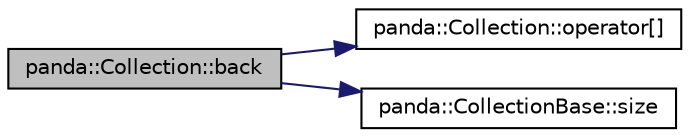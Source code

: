 digraph G
{
  edge [fontname="Helvetica",fontsize="10",labelfontname="Helvetica",labelfontsize="10"];
  node [fontname="Helvetica",fontsize="10",shape=record];
  rankdir=LR;
  Node1 [label="panda::Collection::back",height=0.2,width=0.4,color="black", fillcolor="grey75", style="filled" fontcolor="black"];
  Node1 -> Node2 [color="midnightblue",fontsize="10",style="solid"];
  Node2 [label="panda::Collection::operator[]",height=0.2,width=0.4,color="black", fillcolor="white", style="filled",URL="$classpanda_1_1Collection.html#a418aee57adfa79bf4db3ea1e7def58c4",tooltip="Element accessor with no range check."];
  Node1 -> Node3 [color="midnightblue",fontsize="10",style="solid"];
  Node3 [label="panda::CollectionBase::size",height=0.2,width=0.4,color="black", fillcolor="white", style="filled",URL="$classpanda_1_1CollectionBase.html#a341cdaab81b20671510b14476973369e"];
}
